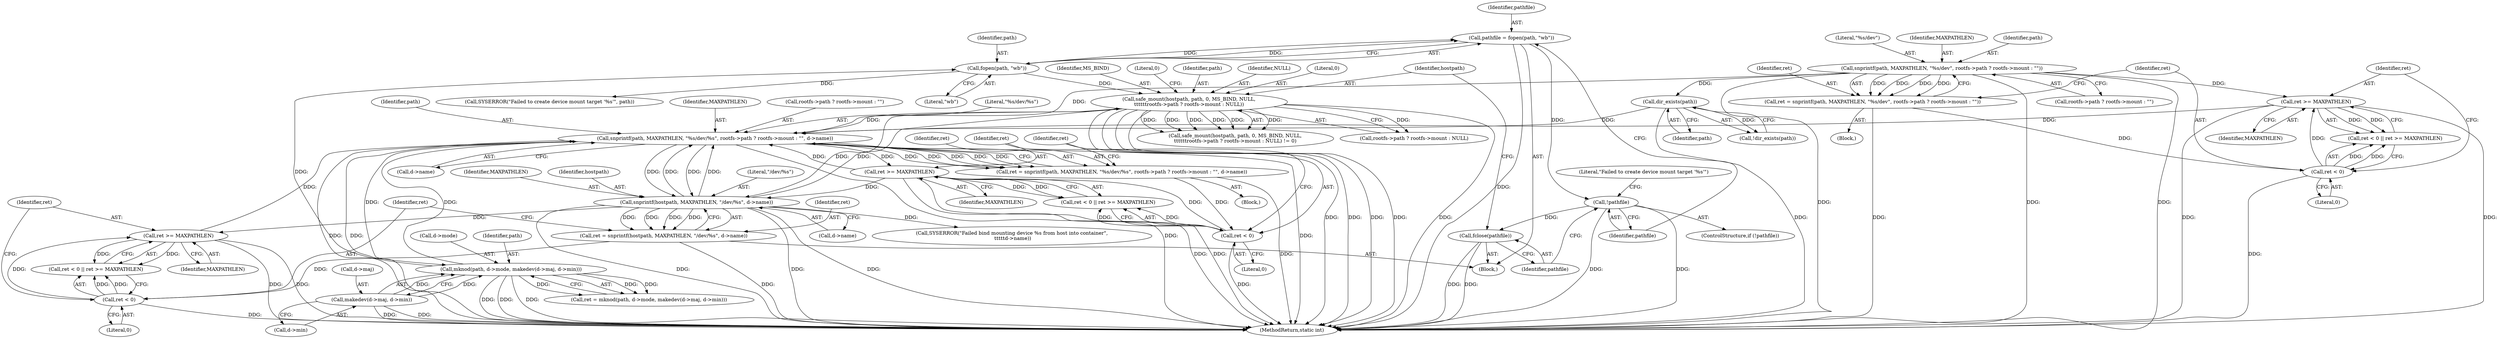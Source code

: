 digraph "0_lxc_592fd47a6245508b79fe6ac819fe6d3b2c1289be_1@API" {
"1000248" [label="(Call,pathfile = fopen(path, \"wb\"))"];
"1000250" [label="(Call,fopen(path, \"wb\"))"];
"1000207" [label="(Call,mknod(path, d->mode, makedev(d->maj, d->min)))"];
"1000179" [label="(Call,snprintf(path, MAXPATHLEN, \"%s/dev/%s\", rootfs->path ? rootfs->mount : \"\", d->name))"];
"1000140" [label="(Call,dir_exists(path))"];
"1000112" [label="(Call,snprintf(path, MAXPATHLEN, \"%s/dev\", rootfs->path ? rootfs->mount : \"\"))"];
"1000267" [label="(Call,safe_mount(hostpath, path, 0, MS_BIND, NULL,\n\t\t\t\t\t\trootfs->path ? rootfs->mount : NULL))"];
"1000230" [label="(Call,snprintf(hostpath, MAXPATHLEN, \"/dev/%s\", d->name))"];
"1000199" [label="(Call,ret >= MAXPATHLEN)"];
"1000196" [label="(Call,ret < 0)"];
"1000177" [label="(Call,ret = snprintf(path, MAXPATHLEN, \"%s/dev/%s\", rootfs->path ? rootfs->mount : \"\", d->name))"];
"1000242" [label="(Call,ret >= MAXPATHLEN)"];
"1000239" [label="(Call,ret < 0)"];
"1000228" [label="(Call,ret = snprintf(hostpath, MAXPATHLEN, \"/dev/%s\", d->name))"];
"1000129" [label="(Call,ret >= MAXPATHLEN)"];
"1000126" [label="(Call,ret < 0)"];
"1000110" [label="(Call,ret = snprintf(path, MAXPATHLEN, \"%s/dev\", rootfs->path ? rootfs->mount : \"\"))"];
"1000212" [label="(Call,makedev(d->maj, d->min))"];
"1000254" [label="(Call,!pathfile)"];
"1000263" [label="(Call,fclose(pathfile))"];
"1000249" [label="(Identifier,pathfile)"];
"1000180" [label="(Identifier,path)"];
"1000230" [label="(Call,snprintf(hostpath, MAXPATHLEN, \"/dev/%s\", d->name))"];
"1000141" [label="(Identifier,path)"];
"1000116" [label="(Call,rootfs->path ? rootfs->mount : \"\")"];
"1000263" [label="(Call,fclose(pathfile))"];
"1000266" [label="(Call,safe_mount(hostpath, path, 0, MS_BIND, NULL,\n\t\t\t\t\t\trootfs->path ? rootfs->mount : NULL) != 0)"];
"1000208" [label="(Identifier,path)"];
"1000181" [label="(Identifier,MAXPATHLEN)"];
"1000205" [label="(Call,ret = mknod(path, d->mode, makedev(d->maj, d->min)))"];
"1000270" [label="(Literal,0)"];
"1000251" [label="(Identifier,path)"];
"1000169" [label="(Block,)"];
"1000128" [label="(Literal,0)"];
"1000231" [label="(Identifier,hostpath)"];
"1000191" [label="(Call,d->name)"];
"1000216" [label="(Call,d->min)"];
"1000177" [label="(Call,ret = snprintf(path, MAXPATHLEN, \"%s/dev/%s\", rootfs->path ? rootfs->mount : \"\", d->name))"];
"1000139" [label="(Call,!dir_exists(path))"];
"1000183" [label="(Call,rootfs->path ? rootfs->mount : \"\")"];
"1000254" [label="(Call,!pathfile)"];
"1000267" [label="(Call,safe_mount(hostpath, path, 0, MS_BIND, NULL,\n\t\t\t\t\t\trootfs->path ? rootfs->mount : NULL))"];
"1000140" [label="(Call,dir_exists(path))"];
"1000110" [label="(Call,ret = snprintf(path, MAXPATHLEN, \"%s/dev\", rootfs->path ? rootfs->mount : \"\"))"];
"1000233" [label="(Literal,\"/dev/%s\")"];
"1000244" [label="(Identifier,MAXPATHLEN)"];
"1000131" [label="(Identifier,MAXPATHLEN)"];
"1000241" [label="(Literal,0)"];
"1000228" [label="(Call,ret = snprintf(hostpath, MAXPATHLEN, \"/dev/%s\", d->name))"];
"1000213" [label="(Call,d->maj)"];
"1000130" [label="(Identifier,ret)"];
"1000248" [label="(Call,pathfile = fopen(path, \"wb\"))"];
"1000103" [label="(Block,)"];
"1000253" [label="(ControlStructure,if (!pathfile))"];
"1000271" [label="(Identifier,MS_BIND)"];
"1000258" [label="(Literal,\"Failed to create device mount target '%s'\")"];
"1000111" [label="(Identifier,ret)"];
"1000112" [label="(Call,snprintf(path, MAXPATHLEN, \"%s/dev\", rootfs->path ? rootfs->mount : \"\"))"];
"1000114" [label="(Identifier,MAXPATHLEN)"];
"1000281" [label="(Literal,0)"];
"1000273" [label="(Call,rootfs->path ? rootfs->mount : NULL)"];
"1000243" [label="(Identifier,ret)"];
"1000212" [label="(Call,makedev(d->maj, d->min))"];
"1000125" [label="(Call,ret < 0 || ret >= MAXPATHLEN)"];
"1000257" [label="(Call,SYSERROR(\"Failed to create device mount target '%s'\", path))"];
"1000200" [label="(Identifier,ret)"];
"1000225" [label="(Block,)"];
"1000182" [label="(Literal,\"%s/dev/%s\")"];
"1000209" [label="(Call,d->mode)"];
"1000269" [label="(Identifier,path)"];
"1000197" [label="(Identifier,ret)"];
"1000207" [label="(Call,mknod(path, d->mode, makedev(d->maj, d->min)))"];
"1000229" [label="(Identifier,ret)"];
"1000179" [label="(Call,snprintf(path, MAXPATHLEN, \"%s/dev/%s\", rootfs->path ? rootfs->mount : \"\", d->name))"];
"1000198" [label="(Literal,0)"];
"1000195" [label="(Call,ret < 0 || ret >= MAXPATHLEN)"];
"1000239" [label="(Call,ret < 0)"];
"1000250" [label="(Call,fopen(path, \"wb\"))"];
"1000272" [label="(Identifier,NULL)"];
"1000297" [label="(MethodReturn,static int)"];
"1000242" [label="(Call,ret >= MAXPATHLEN)"];
"1000238" [label="(Call,ret < 0 || ret >= MAXPATHLEN)"];
"1000113" [label="(Identifier,path)"];
"1000178" [label="(Identifier,ret)"];
"1000126" [label="(Call,ret < 0)"];
"1000199" [label="(Call,ret >= MAXPATHLEN)"];
"1000234" [label="(Call,d->name)"];
"1000196" [label="(Call,ret < 0)"];
"1000232" [label="(Identifier,MAXPATHLEN)"];
"1000115" [label="(Literal,\"%s/dev\")"];
"1000283" [label="(Call,SYSERROR(\"Failed bind mounting device %s from host into container\",\n \t\t\t\t\td->name))"];
"1000264" [label="(Identifier,pathfile)"];
"1000240" [label="(Identifier,ret)"];
"1000129" [label="(Call,ret >= MAXPATHLEN)"];
"1000127" [label="(Identifier,ret)"];
"1000201" [label="(Identifier,MAXPATHLEN)"];
"1000268" [label="(Identifier,hostpath)"];
"1000252" [label="(Literal,\"wb\")"];
"1000255" [label="(Identifier,pathfile)"];
"1000248" -> "1000225"  [label="AST: "];
"1000248" -> "1000250"  [label="CFG: "];
"1000249" -> "1000248"  [label="AST: "];
"1000250" -> "1000248"  [label="AST: "];
"1000255" -> "1000248"  [label="CFG: "];
"1000248" -> "1000297"  [label="DDG: "];
"1000250" -> "1000248"  [label="DDG: "];
"1000250" -> "1000248"  [label="DDG: "];
"1000248" -> "1000254"  [label="DDG: "];
"1000250" -> "1000252"  [label="CFG: "];
"1000251" -> "1000250"  [label="AST: "];
"1000252" -> "1000250"  [label="AST: "];
"1000207" -> "1000250"  [label="DDG: "];
"1000250" -> "1000257"  [label="DDG: "];
"1000250" -> "1000267"  [label="DDG: "];
"1000207" -> "1000205"  [label="AST: "];
"1000207" -> "1000212"  [label="CFG: "];
"1000208" -> "1000207"  [label="AST: "];
"1000209" -> "1000207"  [label="AST: "];
"1000212" -> "1000207"  [label="AST: "];
"1000205" -> "1000207"  [label="CFG: "];
"1000207" -> "1000297"  [label="DDG: "];
"1000207" -> "1000297"  [label="DDG: "];
"1000207" -> "1000297"  [label="DDG: "];
"1000207" -> "1000179"  [label="DDG: "];
"1000207" -> "1000205"  [label="DDG: "];
"1000207" -> "1000205"  [label="DDG: "];
"1000207" -> "1000205"  [label="DDG: "];
"1000179" -> "1000207"  [label="DDG: "];
"1000212" -> "1000207"  [label="DDG: "];
"1000212" -> "1000207"  [label="DDG: "];
"1000179" -> "1000177"  [label="AST: "];
"1000179" -> "1000191"  [label="CFG: "];
"1000180" -> "1000179"  [label="AST: "];
"1000181" -> "1000179"  [label="AST: "];
"1000182" -> "1000179"  [label="AST: "];
"1000183" -> "1000179"  [label="AST: "];
"1000191" -> "1000179"  [label="AST: "];
"1000177" -> "1000179"  [label="CFG: "];
"1000179" -> "1000297"  [label="DDG: "];
"1000179" -> "1000297"  [label="DDG: "];
"1000179" -> "1000297"  [label="DDG: "];
"1000179" -> "1000297"  [label="DDG: "];
"1000179" -> "1000177"  [label="DDG: "];
"1000179" -> "1000177"  [label="DDG: "];
"1000179" -> "1000177"  [label="DDG: "];
"1000179" -> "1000177"  [label="DDG: "];
"1000179" -> "1000177"  [label="DDG: "];
"1000140" -> "1000179"  [label="DDG: "];
"1000267" -> "1000179"  [label="DDG: "];
"1000199" -> "1000179"  [label="DDG: "];
"1000112" -> "1000179"  [label="DDG: "];
"1000230" -> "1000179"  [label="DDG: "];
"1000230" -> "1000179"  [label="DDG: "];
"1000242" -> "1000179"  [label="DDG: "];
"1000129" -> "1000179"  [label="DDG: "];
"1000179" -> "1000199"  [label="DDG: "];
"1000179" -> "1000230"  [label="DDG: "];
"1000179" -> "1000230"  [label="DDG: "];
"1000140" -> "1000139"  [label="AST: "];
"1000140" -> "1000141"  [label="CFG: "];
"1000141" -> "1000140"  [label="AST: "];
"1000139" -> "1000140"  [label="CFG: "];
"1000140" -> "1000297"  [label="DDG: "];
"1000140" -> "1000139"  [label="DDG: "];
"1000112" -> "1000140"  [label="DDG: "];
"1000112" -> "1000110"  [label="AST: "];
"1000112" -> "1000116"  [label="CFG: "];
"1000113" -> "1000112"  [label="AST: "];
"1000114" -> "1000112"  [label="AST: "];
"1000115" -> "1000112"  [label="AST: "];
"1000116" -> "1000112"  [label="AST: "];
"1000110" -> "1000112"  [label="CFG: "];
"1000112" -> "1000297"  [label="DDG: "];
"1000112" -> "1000297"  [label="DDG: "];
"1000112" -> "1000297"  [label="DDG: "];
"1000112" -> "1000110"  [label="DDG: "];
"1000112" -> "1000110"  [label="DDG: "];
"1000112" -> "1000110"  [label="DDG: "];
"1000112" -> "1000110"  [label="DDG: "];
"1000112" -> "1000129"  [label="DDG: "];
"1000267" -> "1000266"  [label="AST: "];
"1000267" -> "1000273"  [label="CFG: "];
"1000268" -> "1000267"  [label="AST: "];
"1000269" -> "1000267"  [label="AST: "];
"1000270" -> "1000267"  [label="AST: "];
"1000271" -> "1000267"  [label="AST: "];
"1000272" -> "1000267"  [label="AST: "];
"1000273" -> "1000267"  [label="AST: "];
"1000281" -> "1000267"  [label="CFG: "];
"1000267" -> "1000297"  [label="DDG: "];
"1000267" -> "1000297"  [label="DDG: "];
"1000267" -> "1000297"  [label="DDG: "];
"1000267" -> "1000297"  [label="DDG: "];
"1000267" -> "1000297"  [label="DDG: "];
"1000267" -> "1000230"  [label="DDG: "];
"1000267" -> "1000266"  [label="DDG: "];
"1000267" -> "1000266"  [label="DDG: "];
"1000267" -> "1000266"  [label="DDG: "];
"1000267" -> "1000266"  [label="DDG: "];
"1000267" -> "1000266"  [label="DDG: "];
"1000267" -> "1000266"  [label="DDG: "];
"1000230" -> "1000267"  [label="DDG: "];
"1000267" -> "1000273"  [label="DDG: "];
"1000230" -> "1000228"  [label="AST: "];
"1000230" -> "1000234"  [label="CFG: "];
"1000231" -> "1000230"  [label="AST: "];
"1000232" -> "1000230"  [label="AST: "];
"1000233" -> "1000230"  [label="AST: "];
"1000234" -> "1000230"  [label="AST: "];
"1000228" -> "1000230"  [label="CFG: "];
"1000230" -> "1000297"  [label="DDG: "];
"1000230" -> "1000297"  [label="DDG: "];
"1000230" -> "1000297"  [label="DDG: "];
"1000230" -> "1000228"  [label="DDG: "];
"1000230" -> "1000228"  [label="DDG: "];
"1000230" -> "1000228"  [label="DDG: "];
"1000230" -> "1000228"  [label="DDG: "];
"1000199" -> "1000230"  [label="DDG: "];
"1000230" -> "1000242"  [label="DDG: "];
"1000230" -> "1000283"  [label="DDG: "];
"1000199" -> "1000195"  [label="AST: "];
"1000199" -> "1000201"  [label="CFG: "];
"1000200" -> "1000199"  [label="AST: "];
"1000201" -> "1000199"  [label="AST: "];
"1000195" -> "1000199"  [label="CFG: "];
"1000199" -> "1000297"  [label="DDG: "];
"1000199" -> "1000297"  [label="DDG: "];
"1000199" -> "1000195"  [label="DDG: "];
"1000199" -> "1000195"  [label="DDG: "];
"1000196" -> "1000199"  [label="DDG: "];
"1000196" -> "1000195"  [label="AST: "];
"1000196" -> "1000198"  [label="CFG: "];
"1000197" -> "1000196"  [label="AST: "];
"1000198" -> "1000196"  [label="AST: "];
"1000200" -> "1000196"  [label="CFG: "];
"1000195" -> "1000196"  [label="CFG: "];
"1000196" -> "1000297"  [label="DDG: "];
"1000196" -> "1000195"  [label="DDG: "];
"1000196" -> "1000195"  [label="DDG: "];
"1000177" -> "1000196"  [label="DDG: "];
"1000177" -> "1000169"  [label="AST: "];
"1000178" -> "1000177"  [label="AST: "];
"1000197" -> "1000177"  [label="CFG: "];
"1000177" -> "1000297"  [label="DDG: "];
"1000242" -> "1000238"  [label="AST: "];
"1000242" -> "1000244"  [label="CFG: "];
"1000243" -> "1000242"  [label="AST: "];
"1000244" -> "1000242"  [label="AST: "];
"1000238" -> "1000242"  [label="CFG: "];
"1000242" -> "1000297"  [label="DDG: "];
"1000242" -> "1000297"  [label="DDG: "];
"1000242" -> "1000238"  [label="DDG: "];
"1000242" -> "1000238"  [label="DDG: "];
"1000239" -> "1000242"  [label="DDG: "];
"1000239" -> "1000238"  [label="AST: "];
"1000239" -> "1000241"  [label="CFG: "];
"1000240" -> "1000239"  [label="AST: "];
"1000241" -> "1000239"  [label="AST: "];
"1000243" -> "1000239"  [label="CFG: "];
"1000238" -> "1000239"  [label="CFG: "];
"1000239" -> "1000297"  [label="DDG: "];
"1000239" -> "1000238"  [label="DDG: "];
"1000239" -> "1000238"  [label="DDG: "];
"1000228" -> "1000239"  [label="DDG: "];
"1000228" -> "1000225"  [label="AST: "];
"1000229" -> "1000228"  [label="AST: "];
"1000240" -> "1000228"  [label="CFG: "];
"1000228" -> "1000297"  [label="DDG: "];
"1000129" -> "1000125"  [label="AST: "];
"1000129" -> "1000131"  [label="CFG: "];
"1000130" -> "1000129"  [label="AST: "];
"1000131" -> "1000129"  [label="AST: "];
"1000125" -> "1000129"  [label="CFG: "];
"1000129" -> "1000297"  [label="DDG: "];
"1000129" -> "1000297"  [label="DDG: "];
"1000129" -> "1000125"  [label="DDG: "];
"1000129" -> "1000125"  [label="DDG: "];
"1000126" -> "1000129"  [label="DDG: "];
"1000126" -> "1000125"  [label="AST: "];
"1000126" -> "1000128"  [label="CFG: "];
"1000127" -> "1000126"  [label="AST: "];
"1000128" -> "1000126"  [label="AST: "];
"1000130" -> "1000126"  [label="CFG: "];
"1000125" -> "1000126"  [label="CFG: "];
"1000126" -> "1000297"  [label="DDG: "];
"1000126" -> "1000125"  [label="DDG: "];
"1000126" -> "1000125"  [label="DDG: "];
"1000110" -> "1000126"  [label="DDG: "];
"1000110" -> "1000103"  [label="AST: "];
"1000111" -> "1000110"  [label="AST: "];
"1000127" -> "1000110"  [label="CFG: "];
"1000110" -> "1000297"  [label="DDG: "];
"1000212" -> "1000216"  [label="CFG: "];
"1000213" -> "1000212"  [label="AST: "];
"1000216" -> "1000212"  [label="AST: "];
"1000212" -> "1000297"  [label="DDG: "];
"1000212" -> "1000297"  [label="DDG: "];
"1000254" -> "1000253"  [label="AST: "];
"1000254" -> "1000255"  [label="CFG: "];
"1000255" -> "1000254"  [label="AST: "];
"1000258" -> "1000254"  [label="CFG: "];
"1000264" -> "1000254"  [label="CFG: "];
"1000254" -> "1000297"  [label="DDG: "];
"1000254" -> "1000297"  [label="DDG: "];
"1000254" -> "1000263"  [label="DDG: "];
"1000263" -> "1000225"  [label="AST: "];
"1000263" -> "1000264"  [label="CFG: "];
"1000264" -> "1000263"  [label="AST: "];
"1000268" -> "1000263"  [label="CFG: "];
"1000263" -> "1000297"  [label="DDG: "];
"1000263" -> "1000297"  [label="DDG: "];
}
